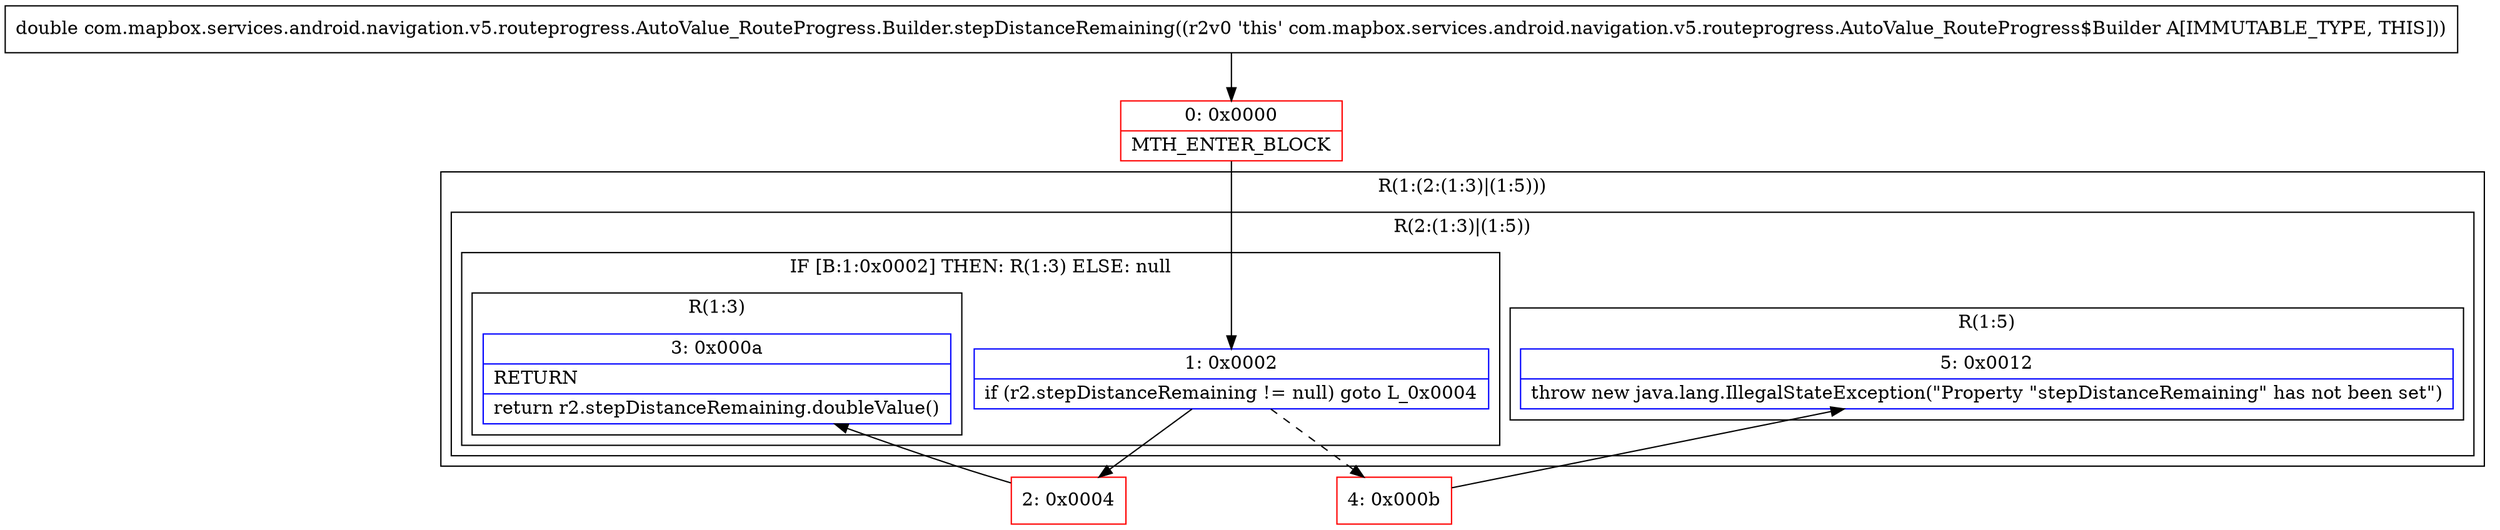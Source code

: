 digraph "CFG forcom.mapbox.services.android.navigation.v5.routeprogress.AutoValue_RouteProgress.Builder.stepDistanceRemaining()D" {
subgraph cluster_Region_1878449805 {
label = "R(1:(2:(1:3)|(1:5)))";
node [shape=record,color=blue];
subgraph cluster_Region_669938609 {
label = "R(2:(1:3)|(1:5))";
node [shape=record,color=blue];
subgraph cluster_IfRegion_1757280950 {
label = "IF [B:1:0x0002] THEN: R(1:3) ELSE: null";
node [shape=record,color=blue];
Node_1 [shape=record,label="{1\:\ 0x0002|if (r2.stepDistanceRemaining != null) goto L_0x0004\l}"];
subgraph cluster_Region_223531239 {
label = "R(1:3)";
node [shape=record,color=blue];
Node_3 [shape=record,label="{3\:\ 0x000a|RETURN\l|return r2.stepDistanceRemaining.doubleValue()\l}"];
}
}
subgraph cluster_Region_1409901942 {
label = "R(1:5)";
node [shape=record,color=blue];
Node_5 [shape=record,label="{5\:\ 0x0012|throw new java.lang.IllegalStateException(\"Property \"stepDistanceRemaining\" has not been set\")\l}"];
}
}
}
Node_0 [shape=record,color=red,label="{0\:\ 0x0000|MTH_ENTER_BLOCK\l}"];
Node_2 [shape=record,color=red,label="{2\:\ 0x0004}"];
Node_4 [shape=record,color=red,label="{4\:\ 0x000b}"];
MethodNode[shape=record,label="{double com.mapbox.services.android.navigation.v5.routeprogress.AutoValue_RouteProgress.Builder.stepDistanceRemaining((r2v0 'this' com.mapbox.services.android.navigation.v5.routeprogress.AutoValue_RouteProgress$Builder A[IMMUTABLE_TYPE, THIS])) }"];
MethodNode -> Node_0;
Node_1 -> Node_2;
Node_1 -> Node_4[style=dashed];
Node_0 -> Node_1;
Node_2 -> Node_3;
Node_4 -> Node_5;
}

